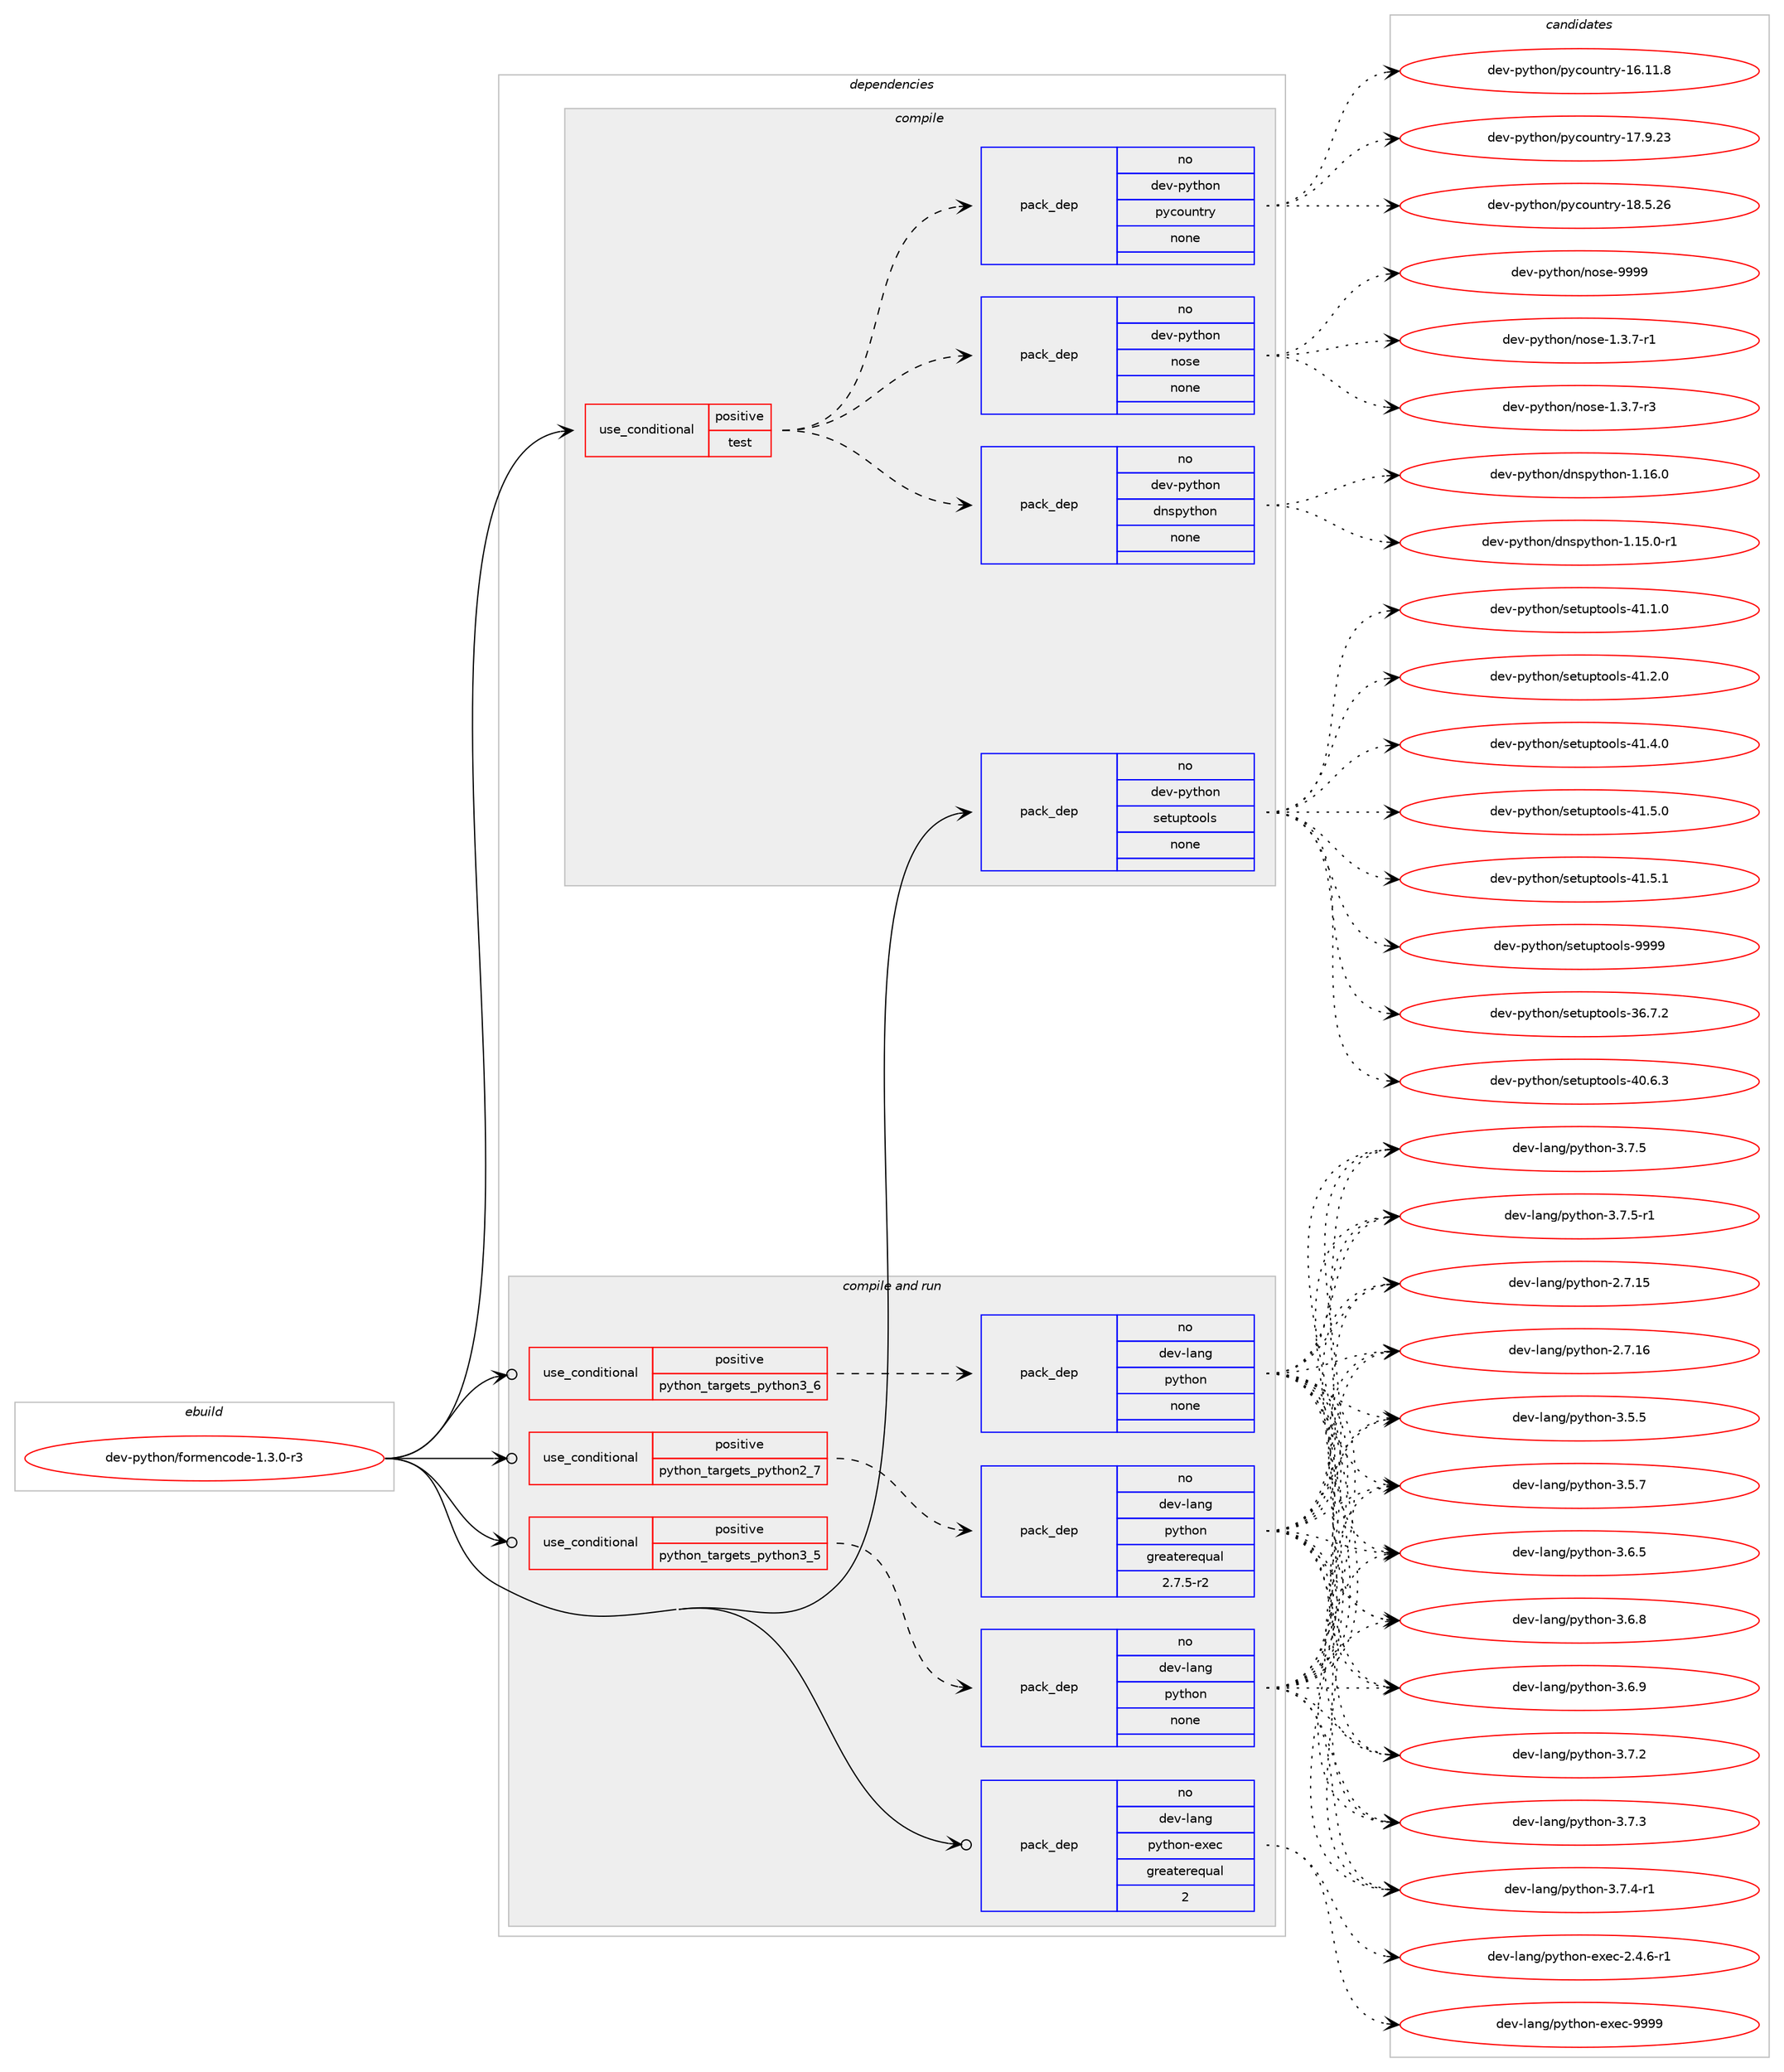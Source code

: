 digraph prolog {

# *************
# Graph options
# *************

newrank=true;
concentrate=true;
compound=true;
graph [rankdir=LR,fontname=Helvetica,fontsize=10,ranksep=1.5];#, ranksep=2.5, nodesep=0.2];
edge  [arrowhead=vee];
node  [fontname=Helvetica,fontsize=10];

# **********
# The ebuild
# **********

subgraph cluster_leftcol {
color=gray;
rank=same;
label=<<i>ebuild</i>>;
id [label="dev-python/formencode-1.3.0-r3", color=red, width=4, href="../dev-python/formencode-1.3.0-r3.svg"];
}

# ****************
# The dependencies
# ****************

subgraph cluster_midcol {
color=gray;
label=<<i>dependencies</i>>;
subgraph cluster_compile {
fillcolor="#eeeeee";
style=filled;
label=<<i>compile</i>>;
subgraph cond139735 {
dependency605781 [label=<<TABLE BORDER="0" CELLBORDER="1" CELLSPACING="0" CELLPADDING="4"><TR><TD ROWSPAN="3" CELLPADDING="10">use_conditional</TD></TR><TR><TD>positive</TD></TR><TR><TD>test</TD></TR></TABLE>>, shape=none, color=red];
subgraph pack454249 {
dependency605782 [label=<<TABLE BORDER="0" CELLBORDER="1" CELLSPACING="0" CELLPADDING="4" WIDTH="220"><TR><TD ROWSPAN="6" CELLPADDING="30">pack_dep</TD></TR><TR><TD WIDTH="110">no</TD></TR><TR><TD>dev-python</TD></TR><TR><TD>dnspython</TD></TR><TR><TD>none</TD></TR><TR><TD></TD></TR></TABLE>>, shape=none, color=blue];
}
dependency605781:e -> dependency605782:w [weight=20,style="dashed",arrowhead="vee"];
subgraph pack454250 {
dependency605783 [label=<<TABLE BORDER="0" CELLBORDER="1" CELLSPACING="0" CELLPADDING="4" WIDTH="220"><TR><TD ROWSPAN="6" CELLPADDING="30">pack_dep</TD></TR><TR><TD WIDTH="110">no</TD></TR><TR><TD>dev-python</TD></TR><TR><TD>nose</TD></TR><TR><TD>none</TD></TR><TR><TD></TD></TR></TABLE>>, shape=none, color=blue];
}
dependency605781:e -> dependency605783:w [weight=20,style="dashed",arrowhead="vee"];
subgraph pack454251 {
dependency605784 [label=<<TABLE BORDER="0" CELLBORDER="1" CELLSPACING="0" CELLPADDING="4" WIDTH="220"><TR><TD ROWSPAN="6" CELLPADDING="30">pack_dep</TD></TR><TR><TD WIDTH="110">no</TD></TR><TR><TD>dev-python</TD></TR><TR><TD>pycountry</TD></TR><TR><TD>none</TD></TR><TR><TD></TD></TR></TABLE>>, shape=none, color=blue];
}
dependency605781:e -> dependency605784:w [weight=20,style="dashed",arrowhead="vee"];
}
id:e -> dependency605781:w [weight=20,style="solid",arrowhead="vee"];
subgraph pack454252 {
dependency605785 [label=<<TABLE BORDER="0" CELLBORDER="1" CELLSPACING="0" CELLPADDING="4" WIDTH="220"><TR><TD ROWSPAN="6" CELLPADDING="30">pack_dep</TD></TR><TR><TD WIDTH="110">no</TD></TR><TR><TD>dev-python</TD></TR><TR><TD>setuptools</TD></TR><TR><TD>none</TD></TR><TR><TD></TD></TR></TABLE>>, shape=none, color=blue];
}
id:e -> dependency605785:w [weight=20,style="solid",arrowhead="vee"];
}
subgraph cluster_compileandrun {
fillcolor="#eeeeee";
style=filled;
label=<<i>compile and run</i>>;
subgraph cond139736 {
dependency605786 [label=<<TABLE BORDER="0" CELLBORDER="1" CELLSPACING="0" CELLPADDING="4"><TR><TD ROWSPAN="3" CELLPADDING="10">use_conditional</TD></TR><TR><TD>positive</TD></TR><TR><TD>python_targets_python2_7</TD></TR></TABLE>>, shape=none, color=red];
subgraph pack454253 {
dependency605787 [label=<<TABLE BORDER="0" CELLBORDER="1" CELLSPACING="0" CELLPADDING="4" WIDTH="220"><TR><TD ROWSPAN="6" CELLPADDING="30">pack_dep</TD></TR><TR><TD WIDTH="110">no</TD></TR><TR><TD>dev-lang</TD></TR><TR><TD>python</TD></TR><TR><TD>greaterequal</TD></TR><TR><TD>2.7.5-r2</TD></TR></TABLE>>, shape=none, color=blue];
}
dependency605786:e -> dependency605787:w [weight=20,style="dashed",arrowhead="vee"];
}
id:e -> dependency605786:w [weight=20,style="solid",arrowhead="odotvee"];
subgraph cond139737 {
dependency605788 [label=<<TABLE BORDER="0" CELLBORDER="1" CELLSPACING="0" CELLPADDING="4"><TR><TD ROWSPAN="3" CELLPADDING="10">use_conditional</TD></TR><TR><TD>positive</TD></TR><TR><TD>python_targets_python3_5</TD></TR></TABLE>>, shape=none, color=red];
subgraph pack454254 {
dependency605789 [label=<<TABLE BORDER="0" CELLBORDER="1" CELLSPACING="0" CELLPADDING="4" WIDTH="220"><TR><TD ROWSPAN="6" CELLPADDING="30">pack_dep</TD></TR><TR><TD WIDTH="110">no</TD></TR><TR><TD>dev-lang</TD></TR><TR><TD>python</TD></TR><TR><TD>none</TD></TR><TR><TD></TD></TR></TABLE>>, shape=none, color=blue];
}
dependency605788:e -> dependency605789:w [weight=20,style="dashed",arrowhead="vee"];
}
id:e -> dependency605788:w [weight=20,style="solid",arrowhead="odotvee"];
subgraph cond139738 {
dependency605790 [label=<<TABLE BORDER="0" CELLBORDER="1" CELLSPACING="0" CELLPADDING="4"><TR><TD ROWSPAN="3" CELLPADDING="10">use_conditional</TD></TR><TR><TD>positive</TD></TR><TR><TD>python_targets_python3_6</TD></TR></TABLE>>, shape=none, color=red];
subgraph pack454255 {
dependency605791 [label=<<TABLE BORDER="0" CELLBORDER="1" CELLSPACING="0" CELLPADDING="4" WIDTH="220"><TR><TD ROWSPAN="6" CELLPADDING="30">pack_dep</TD></TR><TR><TD WIDTH="110">no</TD></TR><TR><TD>dev-lang</TD></TR><TR><TD>python</TD></TR><TR><TD>none</TD></TR><TR><TD></TD></TR></TABLE>>, shape=none, color=blue];
}
dependency605790:e -> dependency605791:w [weight=20,style="dashed",arrowhead="vee"];
}
id:e -> dependency605790:w [weight=20,style="solid",arrowhead="odotvee"];
subgraph pack454256 {
dependency605792 [label=<<TABLE BORDER="0" CELLBORDER="1" CELLSPACING="0" CELLPADDING="4" WIDTH="220"><TR><TD ROWSPAN="6" CELLPADDING="30">pack_dep</TD></TR><TR><TD WIDTH="110">no</TD></TR><TR><TD>dev-lang</TD></TR><TR><TD>python-exec</TD></TR><TR><TD>greaterequal</TD></TR><TR><TD>2</TD></TR></TABLE>>, shape=none, color=blue];
}
id:e -> dependency605792:w [weight=20,style="solid",arrowhead="odotvee"];
}
subgraph cluster_run {
fillcolor="#eeeeee";
style=filled;
label=<<i>run</i>>;
}
}

# **************
# The candidates
# **************

subgraph cluster_choices {
rank=same;
color=gray;
label=<<i>candidates</i>>;

subgraph choice454249 {
color=black;
nodesep=1;
choice1001011184511212111610411111047100110115112121116104111110454946495346484511449 [label="dev-python/dnspython-1.15.0-r1", color=red, width=4,href="../dev-python/dnspython-1.15.0-r1.svg"];
choice100101118451121211161041111104710011011511212111610411111045494649544648 [label="dev-python/dnspython-1.16.0", color=red, width=4,href="../dev-python/dnspython-1.16.0.svg"];
dependency605782:e -> choice1001011184511212111610411111047100110115112121116104111110454946495346484511449:w [style=dotted,weight="100"];
dependency605782:e -> choice100101118451121211161041111104710011011511212111610411111045494649544648:w [style=dotted,weight="100"];
}
subgraph choice454250 {
color=black;
nodesep=1;
choice10010111845112121116104111110471101111151014549465146554511449 [label="dev-python/nose-1.3.7-r1", color=red, width=4,href="../dev-python/nose-1.3.7-r1.svg"];
choice10010111845112121116104111110471101111151014549465146554511451 [label="dev-python/nose-1.3.7-r3", color=red, width=4,href="../dev-python/nose-1.3.7-r3.svg"];
choice10010111845112121116104111110471101111151014557575757 [label="dev-python/nose-9999", color=red, width=4,href="../dev-python/nose-9999.svg"];
dependency605783:e -> choice10010111845112121116104111110471101111151014549465146554511449:w [style=dotted,weight="100"];
dependency605783:e -> choice10010111845112121116104111110471101111151014549465146554511451:w [style=dotted,weight="100"];
dependency605783:e -> choice10010111845112121116104111110471101111151014557575757:w [style=dotted,weight="100"];
}
subgraph choice454251 {
color=black;
nodesep=1;
choice1001011184511212111610411111047112121991111171101161141214549544649494656 [label="dev-python/pycountry-16.11.8", color=red, width=4,href="../dev-python/pycountry-16.11.8.svg"];
choice1001011184511212111610411111047112121991111171101161141214549554657465051 [label="dev-python/pycountry-17.9.23", color=red, width=4,href="../dev-python/pycountry-17.9.23.svg"];
choice1001011184511212111610411111047112121991111171101161141214549564653465054 [label="dev-python/pycountry-18.5.26", color=red, width=4,href="../dev-python/pycountry-18.5.26.svg"];
dependency605784:e -> choice1001011184511212111610411111047112121991111171101161141214549544649494656:w [style=dotted,weight="100"];
dependency605784:e -> choice1001011184511212111610411111047112121991111171101161141214549554657465051:w [style=dotted,weight="100"];
dependency605784:e -> choice1001011184511212111610411111047112121991111171101161141214549564653465054:w [style=dotted,weight="100"];
}
subgraph choice454252 {
color=black;
nodesep=1;
choice100101118451121211161041111104711510111611711211611111110811545515446554650 [label="dev-python/setuptools-36.7.2", color=red, width=4,href="../dev-python/setuptools-36.7.2.svg"];
choice100101118451121211161041111104711510111611711211611111110811545524846544651 [label="dev-python/setuptools-40.6.3", color=red, width=4,href="../dev-python/setuptools-40.6.3.svg"];
choice100101118451121211161041111104711510111611711211611111110811545524946494648 [label="dev-python/setuptools-41.1.0", color=red, width=4,href="../dev-python/setuptools-41.1.0.svg"];
choice100101118451121211161041111104711510111611711211611111110811545524946504648 [label="dev-python/setuptools-41.2.0", color=red, width=4,href="../dev-python/setuptools-41.2.0.svg"];
choice100101118451121211161041111104711510111611711211611111110811545524946524648 [label="dev-python/setuptools-41.4.0", color=red, width=4,href="../dev-python/setuptools-41.4.0.svg"];
choice100101118451121211161041111104711510111611711211611111110811545524946534648 [label="dev-python/setuptools-41.5.0", color=red, width=4,href="../dev-python/setuptools-41.5.0.svg"];
choice100101118451121211161041111104711510111611711211611111110811545524946534649 [label="dev-python/setuptools-41.5.1", color=red, width=4,href="../dev-python/setuptools-41.5.1.svg"];
choice10010111845112121116104111110471151011161171121161111111081154557575757 [label="dev-python/setuptools-9999", color=red, width=4,href="../dev-python/setuptools-9999.svg"];
dependency605785:e -> choice100101118451121211161041111104711510111611711211611111110811545515446554650:w [style=dotted,weight="100"];
dependency605785:e -> choice100101118451121211161041111104711510111611711211611111110811545524846544651:w [style=dotted,weight="100"];
dependency605785:e -> choice100101118451121211161041111104711510111611711211611111110811545524946494648:w [style=dotted,weight="100"];
dependency605785:e -> choice100101118451121211161041111104711510111611711211611111110811545524946504648:w [style=dotted,weight="100"];
dependency605785:e -> choice100101118451121211161041111104711510111611711211611111110811545524946524648:w [style=dotted,weight="100"];
dependency605785:e -> choice100101118451121211161041111104711510111611711211611111110811545524946534648:w [style=dotted,weight="100"];
dependency605785:e -> choice100101118451121211161041111104711510111611711211611111110811545524946534649:w [style=dotted,weight="100"];
dependency605785:e -> choice10010111845112121116104111110471151011161171121161111111081154557575757:w [style=dotted,weight="100"];
}
subgraph choice454253 {
color=black;
nodesep=1;
choice10010111845108971101034711212111610411111045504655464953 [label="dev-lang/python-2.7.15", color=red, width=4,href="../dev-lang/python-2.7.15.svg"];
choice10010111845108971101034711212111610411111045504655464954 [label="dev-lang/python-2.7.16", color=red, width=4,href="../dev-lang/python-2.7.16.svg"];
choice100101118451089711010347112121116104111110455146534653 [label="dev-lang/python-3.5.5", color=red, width=4,href="../dev-lang/python-3.5.5.svg"];
choice100101118451089711010347112121116104111110455146534655 [label="dev-lang/python-3.5.7", color=red, width=4,href="../dev-lang/python-3.5.7.svg"];
choice100101118451089711010347112121116104111110455146544653 [label="dev-lang/python-3.6.5", color=red, width=4,href="../dev-lang/python-3.6.5.svg"];
choice100101118451089711010347112121116104111110455146544656 [label="dev-lang/python-3.6.8", color=red, width=4,href="../dev-lang/python-3.6.8.svg"];
choice100101118451089711010347112121116104111110455146544657 [label="dev-lang/python-3.6.9", color=red, width=4,href="../dev-lang/python-3.6.9.svg"];
choice100101118451089711010347112121116104111110455146554650 [label="dev-lang/python-3.7.2", color=red, width=4,href="../dev-lang/python-3.7.2.svg"];
choice100101118451089711010347112121116104111110455146554651 [label="dev-lang/python-3.7.3", color=red, width=4,href="../dev-lang/python-3.7.3.svg"];
choice1001011184510897110103471121211161041111104551465546524511449 [label="dev-lang/python-3.7.4-r1", color=red, width=4,href="../dev-lang/python-3.7.4-r1.svg"];
choice100101118451089711010347112121116104111110455146554653 [label="dev-lang/python-3.7.5", color=red, width=4,href="../dev-lang/python-3.7.5.svg"];
choice1001011184510897110103471121211161041111104551465546534511449 [label="dev-lang/python-3.7.5-r1", color=red, width=4,href="../dev-lang/python-3.7.5-r1.svg"];
dependency605787:e -> choice10010111845108971101034711212111610411111045504655464953:w [style=dotted,weight="100"];
dependency605787:e -> choice10010111845108971101034711212111610411111045504655464954:w [style=dotted,weight="100"];
dependency605787:e -> choice100101118451089711010347112121116104111110455146534653:w [style=dotted,weight="100"];
dependency605787:e -> choice100101118451089711010347112121116104111110455146534655:w [style=dotted,weight="100"];
dependency605787:e -> choice100101118451089711010347112121116104111110455146544653:w [style=dotted,weight="100"];
dependency605787:e -> choice100101118451089711010347112121116104111110455146544656:w [style=dotted,weight="100"];
dependency605787:e -> choice100101118451089711010347112121116104111110455146544657:w [style=dotted,weight="100"];
dependency605787:e -> choice100101118451089711010347112121116104111110455146554650:w [style=dotted,weight="100"];
dependency605787:e -> choice100101118451089711010347112121116104111110455146554651:w [style=dotted,weight="100"];
dependency605787:e -> choice1001011184510897110103471121211161041111104551465546524511449:w [style=dotted,weight="100"];
dependency605787:e -> choice100101118451089711010347112121116104111110455146554653:w [style=dotted,weight="100"];
dependency605787:e -> choice1001011184510897110103471121211161041111104551465546534511449:w [style=dotted,weight="100"];
}
subgraph choice454254 {
color=black;
nodesep=1;
choice10010111845108971101034711212111610411111045504655464953 [label="dev-lang/python-2.7.15", color=red, width=4,href="../dev-lang/python-2.7.15.svg"];
choice10010111845108971101034711212111610411111045504655464954 [label="dev-lang/python-2.7.16", color=red, width=4,href="../dev-lang/python-2.7.16.svg"];
choice100101118451089711010347112121116104111110455146534653 [label="dev-lang/python-3.5.5", color=red, width=4,href="../dev-lang/python-3.5.5.svg"];
choice100101118451089711010347112121116104111110455146534655 [label="dev-lang/python-3.5.7", color=red, width=4,href="../dev-lang/python-3.5.7.svg"];
choice100101118451089711010347112121116104111110455146544653 [label="dev-lang/python-3.6.5", color=red, width=4,href="../dev-lang/python-3.6.5.svg"];
choice100101118451089711010347112121116104111110455146544656 [label="dev-lang/python-3.6.8", color=red, width=4,href="../dev-lang/python-3.6.8.svg"];
choice100101118451089711010347112121116104111110455146544657 [label="dev-lang/python-3.6.9", color=red, width=4,href="../dev-lang/python-3.6.9.svg"];
choice100101118451089711010347112121116104111110455146554650 [label="dev-lang/python-3.7.2", color=red, width=4,href="../dev-lang/python-3.7.2.svg"];
choice100101118451089711010347112121116104111110455146554651 [label="dev-lang/python-3.7.3", color=red, width=4,href="../dev-lang/python-3.7.3.svg"];
choice1001011184510897110103471121211161041111104551465546524511449 [label="dev-lang/python-3.7.4-r1", color=red, width=4,href="../dev-lang/python-3.7.4-r1.svg"];
choice100101118451089711010347112121116104111110455146554653 [label="dev-lang/python-3.7.5", color=red, width=4,href="../dev-lang/python-3.7.5.svg"];
choice1001011184510897110103471121211161041111104551465546534511449 [label="dev-lang/python-3.7.5-r1", color=red, width=4,href="../dev-lang/python-3.7.5-r1.svg"];
dependency605789:e -> choice10010111845108971101034711212111610411111045504655464953:w [style=dotted,weight="100"];
dependency605789:e -> choice10010111845108971101034711212111610411111045504655464954:w [style=dotted,weight="100"];
dependency605789:e -> choice100101118451089711010347112121116104111110455146534653:w [style=dotted,weight="100"];
dependency605789:e -> choice100101118451089711010347112121116104111110455146534655:w [style=dotted,weight="100"];
dependency605789:e -> choice100101118451089711010347112121116104111110455146544653:w [style=dotted,weight="100"];
dependency605789:e -> choice100101118451089711010347112121116104111110455146544656:w [style=dotted,weight="100"];
dependency605789:e -> choice100101118451089711010347112121116104111110455146544657:w [style=dotted,weight="100"];
dependency605789:e -> choice100101118451089711010347112121116104111110455146554650:w [style=dotted,weight="100"];
dependency605789:e -> choice100101118451089711010347112121116104111110455146554651:w [style=dotted,weight="100"];
dependency605789:e -> choice1001011184510897110103471121211161041111104551465546524511449:w [style=dotted,weight="100"];
dependency605789:e -> choice100101118451089711010347112121116104111110455146554653:w [style=dotted,weight="100"];
dependency605789:e -> choice1001011184510897110103471121211161041111104551465546534511449:w [style=dotted,weight="100"];
}
subgraph choice454255 {
color=black;
nodesep=1;
choice10010111845108971101034711212111610411111045504655464953 [label="dev-lang/python-2.7.15", color=red, width=4,href="../dev-lang/python-2.7.15.svg"];
choice10010111845108971101034711212111610411111045504655464954 [label="dev-lang/python-2.7.16", color=red, width=4,href="../dev-lang/python-2.7.16.svg"];
choice100101118451089711010347112121116104111110455146534653 [label="dev-lang/python-3.5.5", color=red, width=4,href="../dev-lang/python-3.5.5.svg"];
choice100101118451089711010347112121116104111110455146534655 [label="dev-lang/python-3.5.7", color=red, width=4,href="../dev-lang/python-3.5.7.svg"];
choice100101118451089711010347112121116104111110455146544653 [label="dev-lang/python-3.6.5", color=red, width=4,href="../dev-lang/python-3.6.5.svg"];
choice100101118451089711010347112121116104111110455146544656 [label="dev-lang/python-3.6.8", color=red, width=4,href="../dev-lang/python-3.6.8.svg"];
choice100101118451089711010347112121116104111110455146544657 [label="dev-lang/python-3.6.9", color=red, width=4,href="../dev-lang/python-3.6.9.svg"];
choice100101118451089711010347112121116104111110455146554650 [label="dev-lang/python-3.7.2", color=red, width=4,href="../dev-lang/python-3.7.2.svg"];
choice100101118451089711010347112121116104111110455146554651 [label="dev-lang/python-3.7.3", color=red, width=4,href="../dev-lang/python-3.7.3.svg"];
choice1001011184510897110103471121211161041111104551465546524511449 [label="dev-lang/python-3.7.4-r1", color=red, width=4,href="../dev-lang/python-3.7.4-r1.svg"];
choice100101118451089711010347112121116104111110455146554653 [label="dev-lang/python-3.7.5", color=red, width=4,href="../dev-lang/python-3.7.5.svg"];
choice1001011184510897110103471121211161041111104551465546534511449 [label="dev-lang/python-3.7.5-r1", color=red, width=4,href="../dev-lang/python-3.7.5-r1.svg"];
dependency605791:e -> choice10010111845108971101034711212111610411111045504655464953:w [style=dotted,weight="100"];
dependency605791:e -> choice10010111845108971101034711212111610411111045504655464954:w [style=dotted,weight="100"];
dependency605791:e -> choice100101118451089711010347112121116104111110455146534653:w [style=dotted,weight="100"];
dependency605791:e -> choice100101118451089711010347112121116104111110455146534655:w [style=dotted,weight="100"];
dependency605791:e -> choice100101118451089711010347112121116104111110455146544653:w [style=dotted,weight="100"];
dependency605791:e -> choice100101118451089711010347112121116104111110455146544656:w [style=dotted,weight="100"];
dependency605791:e -> choice100101118451089711010347112121116104111110455146544657:w [style=dotted,weight="100"];
dependency605791:e -> choice100101118451089711010347112121116104111110455146554650:w [style=dotted,weight="100"];
dependency605791:e -> choice100101118451089711010347112121116104111110455146554651:w [style=dotted,weight="100"];
dependency605791:e -> choice1001011184510897110103471121211161041111104551465546524511449:w [style=dotted,weight="100"];
dependency605791:e -> choice100101118451089711010347112121116104111110455146554653:w [style=dotted,weight="100"];
dependency605791:e -> choice1001011184510897110103471121211161041111104551465546534511449:w [style=dotted,weight="100"];
}
subgraph choice454256 {
color=black;
nodesep=1;
choice10010111845108971101034711212111610411111045101120101994550465246544511449 [label="dev-lang/python-exec-2.4.6-r1", color=red, width=4,href="../dev-lang/python-exec-2.4.6-r1.svg"];
choice10010111845108971101034711212111610411111045101120101994557575757 [label="dev-lang/python-exec-9999", color=red, width=4,href="../dev-lang/python-exec-9999.svg"];
dependency605792:e -> choice10010111845108971101034711212111610411111045101120101994550465246544511449:w [style=dotted,weight="100"];
dependency605792:e -> choice10010111845108971101034711212111610411111045101120101994557575757:w [style=dotted,weight="100"];
}
}

}
